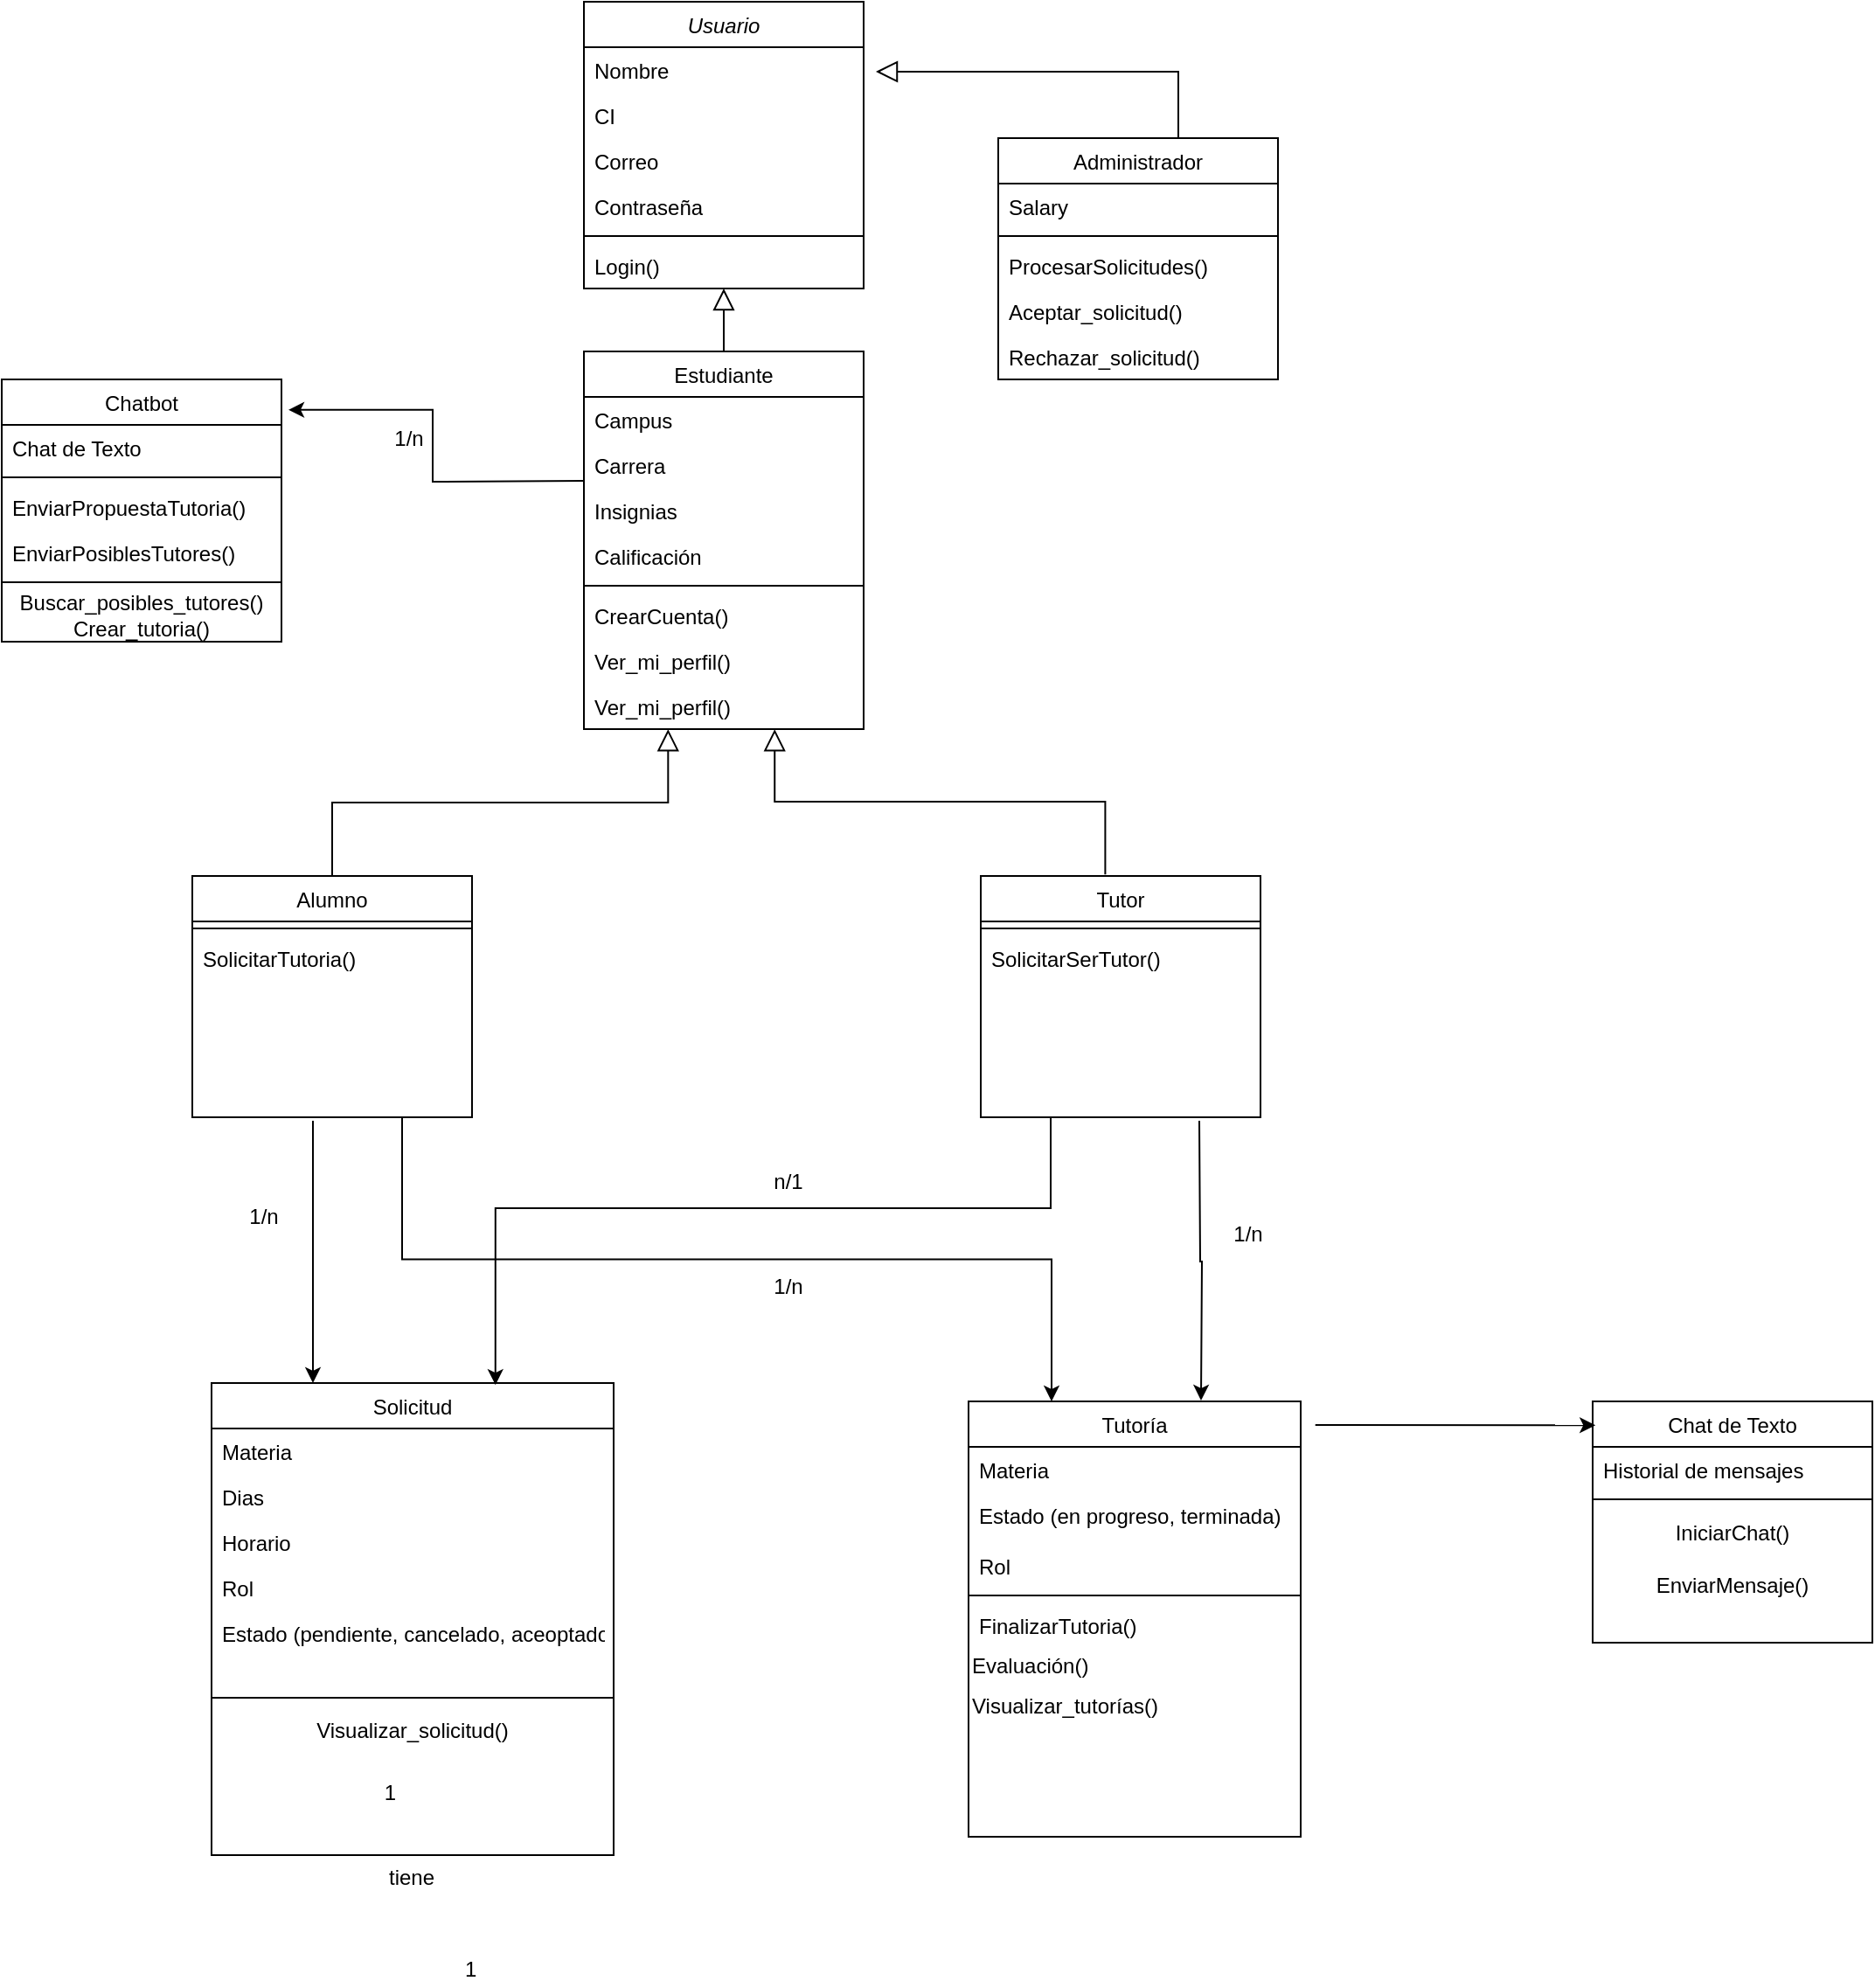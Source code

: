 <mxfile version="22.0.4" type="github">
  <diagram id="C5RBs43oDa-KdzZeNtuy" name="Page-1">
    <mxGraphModel dx="2927" dy="1132" grid="1" gridSize="10" guides="1" tooltips="1" connect="1" arrows="1" fold="1" page="1" pageScale="1" pageWidth="827" pageHeight="1169" math="0" shadow="0">
      <root>
        <mxCell id="WIyWlLk6GJQsqaUBKTNV-0" />
        <mxCell id="WIyWlLk6GJQsqaUBKTNV-1" parent="WIyWlLk6GJQsqaUBKTNV-0" />
        <mxCell id="LoxbZ-BBBxb4CLW1c9WT-0" value="Usuario" style="swimlane;fontStyle=2;align=center;verticalAlign=top;childLayout=stackLayout;horizontal=1;startSize=26;horizontalStack=0;resizeParent=1;resizeLast=0;collapsible=1;marginBottom=0;rounded=0;shadow=0;strokeWidth=1;" vertex="1" parent="WIyWlLk6GJQsqaUBKTNV-1">
          <mxGeometry x="-197" width="160" height="164" as="geometry">
            <mxRectangle x="230" y="140" width="160" height="26" as="alternateBounds" />
          </mxGeometry>
        </mxCell>
        <mxCell id="LoxbZ-BBBxb4CLW1c9WT-1" value="Nombre" style="text;align=left;verticalAlign=top;spacingLeft=4;spacingRight=4;overflow=hidden;rotatable=0;points=[[0,0.5],[1,0.5]];portConstraint=eastwest;" vertex="1" parent="LoxbZ-BBBxb4CLW1c9WT-0">
          <mxGeometry y="26" width="160" height="26" as="geometry" />
        </mxCell>
        <mxCell id="LoxbZ-BBBxb4CLW1c9WT-2" value="CI" style="text;align=left;verticalAlign=top;spacingLeft=4;spacingRight=4;overflow=hidden;rotatable=0;points=[[0,0.5],[1,0.5]];portConstraint=eastwest;rounded=0;shadow=0;html=0;" vertex="1" parent="LoxbZ-BBBxb4CLW1c9WT-0">
          <mxGeometry y="52" width="160" height="26" as="geometry" />
        </mxCell>
        <mxCell id="LoxbZ-BBBxb4CLW1c9WT-3" value="Correo" style="text;align=left;verticalAlign=top;spacingLeft=4;spacingRight=4;overflow=hidden;rotatable=0;points=[[0,0.5],[1,0.5]];portConstraint=eastwest;rounded=0;shadow=0;html=0;" vertex="1" parent="LoxbZ-BBBxb4CLW1c9WT-0">
          <mxGeometry y="78" width="160" height="26" as="geometry" />
        </mxCell>
        <mxCell id="LoxbZ-BBBxb4CLW1c9WT-4" value="Contraseña" style="text;align=left;verticalAlign=top;spacingLeft=4;spacingRight=4;overflow=hidden;rotatable=0;points=[[0,0.5],[1,0.5]];portConstraint=eastwest;rounded=0;shadow=0;html=0;" vertex="1" parent="LoxbZ-BBBxb4CLW1c9WT-0">
          <mxGeometry y="104" width="160" height="26" as="geometry" />
        </mxCell>
        <mxCell id="LoxbZ-BBBxb4CLW1c9WT-5" value="" style="line;html=1;strokeWidth=1;align=left;verticalAlign=middle;spacingTop=-1;spacingLeft=3;spacingRight=3;rotatable=0;labelPosition=right;points=[];portConstraint=eastwest;" vertex="1" parent="LoxbZ-BBBxb4CLW1c9WT-0">
          <mxGeometry y="130" width="160" height="8" as="geometry" />
        </mxCell>
        <mxCell id="LoxbZ-BBBxb4CLW1c9WT-6" value="Login()" style="text;align=left;verticalAlign=top;spacingLeft=4;spacingRight=4;overflow=hidden;rotatable=0;points=[[0,0.5],[1,0.5]];portConstraint=eastwest;rounded=0;shadow=0;html=0;" vertex="1" parent="LoxbZ-BBBxb4CLW1c9WT-0">
          <mxGeometry y="138" width="160" height="26" as="geometry" />
        </mxCell>
        <mxCell id="LoxbZ-BBBxb4CLW1c9WT-7" value="Estudiante" style="swimlane;fontStyle=0;align=center;verticalAlign=top;childLayout=stackLayout;horizontal=1;startSize=26;horizontalStack=0;resizeParent=1;resizeLast=0;collapsible=1;marginBottom=0;rounded=0;shadow=0;strokeWidth=1;" vertex="1" parent="WIyWlLk6GJQsqaUBKTNV-1">
          <mxGeometry x="-197" y="200" width="160" height="216" as="geometry">
            <mxRectangle x="130" y="380" width="160" height="26" as="alternateBounds" />
          </mxGeometry>
        </mxCell>
        <mxCell id="LoxbZ-BBBxb4CLW1c9WT-8" value="Campus" style="text;align=left;verticalAlign=top;spacingLeft=4;spacingRight=4;overflow=hidden;rotatable=0;points=[[0,0.5],[1,0.5]];portConstraint=eastwest;" vertex="1" parent="LoxbZ-BBBxb4CLW1c9WT-7">
          <mxGeometry y="26" width="160" height="26" as="geometry" />
        </mxCell>
        <mxCell id="LoxbZ-BBBxb4CLW1c9WT-9" value="Carrera" style="text;align=left;verticalAlign=top;spacingLeft=4;spacingRight=4;overflow=hidden;rotatable=0;points=[[0,0.5],[1,0.5]];portConstraint=eastwest;rounded=0;shadow=0;html=0;" vertex="1" parent="LoxbZ-BBBxb4CLW1c9WT-7">
          <mxGeometry y="52" width="160" height="26" as="geometry" />
        </mxCell>
        <mxCell id="LoxbZ-BBBxb4CLW1c9WT-10" value="Insignias" style="text;align=left;verticalAlign=top;spacingLeft=4;spacingRight=4;overflow=hidden;rotatable=0;points=[[0,0.5],[1,0.5]];portConstraint=eastwest;rounded=0;shadow=0;html=0;" vertex="1" parent="LoxbZ-BBBxb4CLW1c9WT-7">
          <mxGeometry y="78" width="160" height="26" as="geometry" />
        </mxCell>
        <mxCell id="LoxbZ-BBBxb4CLW1c9WT-11" value="Calificación" style="text;align=left;verticalAlign=top;spacingLeft=4;spacingRight=4;overflow=hidden;rotatable=0;points=[[0,0.5],[1,0.5]];portConstraint=eastwest;rounded=0;shadow=0;html=0;" vertex="1" parent="LoxbZ-BBBxb4CLW1c9WT-7">
          <mxGeometry y="104" width="160" height="26" as="geometry" />
        </mxCell>
        <mxCell id="LoxbZ-BBBxb4CLW1c9WT-12" value="" style="line;html=1;strokeWidth=1;align=left;verticalAlign=middle;spacingTop=-1;spacingLeft=3;spacingRight=3;rotatable=0;labelPosition=right;points=[];portConstraint=eastwest;" vertex="1" parent="LoxbZ-BBBxb4CLW1c9WT-7">
          <mxGeometry y="130" width="160" height="8" as="geometry" />
        </mxCell>
        <mxCell id="LoxbZ-BBBxb4CLW1c9WT-13" value="CrearCuenta()" style="text;align=left;verticalAlign=top;spacingLeft=4;spacingRight=4;overflow=hidden;rotatable=0;points=[[0,0.5],[1,0.5]];portConstraint=eastwest;rounded=0;shadow=0;html=0;" vertex="1" parent="LoxbZ-BBBxb4CLW1c9WT-7">
          <mxGeometry y="138" width="160" height="26" as="geometry" />
        </mxCell>
        <mxCell id="LoxbZ-BBBxb4CLW1c9WT-14" value="Ver_mi_perfil()" style="text;align=left;verticalAlign=top;spacingLeft=4;spacingRight=4;overflow=hidden;rotatable=0;points=[[0,0.5],[1,0.5]];portConstraint=eastwest;rounded=0;shadow=0;html=0;" vertex="1" parent="LoxbZ-BBBxb4CLW1c9WT-7">
          <mxGeometry y="164" width="160" height="26" as="geometry" />
        </mxCell>
        <mxCell id="LoxbZ-BBBxb4CLW1c9WT-15" value="Ver_mi_perfil()" style="text;align=left;verticalAlign=top;spacingLeft=4;spacingRight=4;overflow=hidden;rotatable=0;points=[[0,0.5],[1,0.5]];portConstraint=eastwest;rounded=0;shadow=0;html=0;" vertex="1" parent="LoxbZ-BBBxb4CLW1c9WT-7">
          <mxGeometry y="190" width="160" height="26" as="geometry" />
        </mxCell>
        <mxCell id="LoxbZ-BBBxb4CLW1c9WT-16" value="" style="endArrow=block;endSize=10;endFill=0;shadow=0;strokeWidth=1;rounded=0;edgeStyle=elbowEdgeStyle;elbow=vertical;exitX=0.5;exitY=0;exitDx=0;exitDy=0;" edge="1" parent="WIyWlLk6GJQsqaUBKTNV-1" source="LoxbZ-BBBxb4CLW1c9WT-7" target="LoxbZ-BBBxb4CLW1c9WT-6">
          <mxGeometry width="160" relative="1" as="geometry">
            <mxPoint x="-277" y="340" as="sourcePoint" />
            <mxPoint x="-207" y="148" as="targetPoint" />
          </mxGeometry>
        </mxCell>
        <mxCell id="LoxbZ-BBBxb4CLW1c9WT-17" value="Administrador" style="swimlane;fontStyle=0;align=center;verticalAlign=top;childLayout=stackLayout;horizontal=1;startSize=26;horizontalStack=0;resizeParent=1;resizeLast=0;collapsible=1;marginBottom=0;rounded=0;shadow=0;strokeWidth=1;" vertex="1" parent="WIyWlLk6GJQsqaUBKTNV-1">
          <mxGeometry x="40" y="78" width="160" height="138" as="geometry">
            <mxRectangle x="340" y="380" width="170" height="26" as="alternateBounds" />
          </mxGeometry>
        </mxCell>
        <mxCell id="LoxbZ-BBBxb4CLW1c9WT-18" value="Salary" style="text;align=left;verticalAlign=top;spacingLeft=4;spacingRight=4;overflow=hidden;rotatable=0;points=[[0,0.5],[1,0.5]];portConstraint=eastwest;" vertex="1" parent="LoxbZ-BBBxb4CLW1c9WT-17">
          <mxGeometry y="26" width="160" height="26" as="geometry" />
        </mxCell>
        <mxCell id="LoxbZ-BBBxb4CLW1c9WT-19" value="" style="line;html=1;strokeWidth=1;align=left;verticalAlign=middle;spacingTop=-1;spacingLeft=3;spacingRight=3;rotatable=0;labelPosition=right;points=[];portConstraint=eastwest;" vertex="1" parent="LoxbZ-BBBxb4CLW1c9WT-17">
          <mxGeometry y="52" width="160" height="8" as="geometry" />
        </mxCell>
        <mxCell id="LoxbZ-BBBxb4CLW1c9WT-20" value="ProcesarSolicitudes()" style="text;align=left;verticalAlign=top;spacingLeft=4;spacingRight=4;overflow=hidden;rotatable=0;points=[[0,0.5],[1,0.5]];portConstraint=eastwest;" vertex="1" parent="LoxbZ-BBBxb4CLW1c9WT-17">
          <mxGeometry y="60" width="160" height="26" as="geometry" />
        </mxCell>
        <mxCell id="LoxbZ-BBBxb4CLW1c9WT-21" value="Aceptar_solicitud()" style="text;align=left;verticalAlign=top;spacingLeft=4;spacingRight=4;overflow=hidden;rotatable=0;points=[[0,0.5],[1,0.5]];portConstraint=eastwest;" vertex="1" parent="LoxbZ-BBBxb4CLW1c9WT-17">
          <mxGeometry y="86" width="160" height="26" as="geometry" />
        </mxCell>
        <mxCell id="LoxbZ-BBBxb4CLW1c9WT-22" value="Rechazar_solicitud()" style="text;align=left;verticalAlign=top;spacingLeft=4;spacingRight=4;overflow=hidden;rotatable=0;points=[[0,0.5],[1,0.5]];portConstraint=eastwest;" vertex="1" parent="LoxbZ-BBBxb4CLW1c9WT-17">
          <mxGeometry y="112" width="160" height="26" as="geometry" />
        </mxCell>
        <mxCell id="LoxbZ-BBBxb4CLW1c9WT-23" value="" style="endArrow=block;endSize=10;endFill=0;shadow=0;strokeWidth=1;rounded=0;edgeStyle=elbowEdgeStyle;elbow=vertical;" edge="1" parent="WIyWlLk6GJQsqaUBKTNV-1" source="LoxbZ-BBBxb4CLW1c9WT-17">
          <mxGeometry width="160" relative="1" as="geometry">
            <mxPoint x="-187" y="363" as="sourcePoint" />
            <mxPoint x="-30" y="40" as="targetPoint" />
            <Array as="points">
              <mxPoint x="143" y="40" />
            </Array>
          </mxGeometry>
        </mxCell>
        <mxCell id="LoxbZ-BBBxb4CLW1c9WT-24" value="Alumno" style="swimlane;fontStyle=0;align=center;verticalAlign=top;childLayout=stackLayout;horizontal=1;startSize=26;horizontalStack=0;resizeParent=1;resizeLast=0;collapsible=1;marginBottom=0;rounded=0;shadow=0;strokeWidth=1;" vertex="1" parent="WIyWlLk6GJQsqaUBKTNV-1">
          <mxGeometry x="-421" y="500" width="160" height="138" as="geometry">
            <mxRectangle x="130" y="380" width="160" height="26" as="alternateBounds" />
          </mxGeometry>
        </mxCell>
        <mxCell id="LoxbZ-BBBxb4CLW1c9WT-25" value="" style="line;html=1;strokeWidth=1;align=left;verticalAlign=middle;spacingTop=-1;spacingLeft=3;spacingRight=3;rotatable=0;labelPosition=right;points=[];portConstraint=eastwest;" vertex="1" parent="LoxbZ-BBBxb4CLW1c9WT-24">
          <mxGeometry y="26" width="160" height="8" as="geometry" />
        </mxCell>
        <mxCell id="LoxbZ-BBBxb4CLW1c9WT-26" value="SolicitarTutoria()" style="text;align=left;verticalAlign=top;spacingLeft=4;spacingRight=4;overflow=hidden;rotatable=0;points=[[0,0.5],[1,0.5]];portConstraint=eastwest;fontStyle=0" vertex="1" parent="LoxbZ-BBBxb4CLW1c9WT-24">
          <mxGeometry y="34" width="160" height="26" as="geometry" />
        </mxCell>
        <mxCell id="LoxbZ-BBBxb4CLW1c9WT-28" value="Tutor" style="swimlane;fontStyle=0;align=center;verticalAlign=top;childLayout=stackLayout;horizontal=1;startSize=26;horizontalStack=0;resizeParent=1;resizeLast=0;collapsible=1;marginBottom=0;rounded=0;shadow=0;strokeWidth=1;" vertex="1" parent="WIyWlLk6GJQsqaUBKTNV-1">
          <mxGeometry x="30" y="500" width="160" height="138" as="geometry">
            <mxRectangle x="130" y="380" width="160" height="26" as="alternateBounds" />
          </mxGeometry>
        </mxCell>
        <mxCell id="LoxbZ-BBBxb4CLW1c9WT-29" value="" style="line;html=1;strokeWidth=1;align=left;verticalAlign=middle;spacingTop=-1;spacingLeft=3;spacingRight=3;rotatable=0;labelPosition=right;points=[];portConstraint=eastwest;" vertex="1" parent="LoxbZ-BBBxb4CLW1c9WT-28">
          <mxGeometry y="26" width="160" height="8" as="geometry" />
        </mxCell>
        <mxCell id="LoxbZ-BBBxb4CLW1c9WT-30" value="SolicitarSerTutor()" style="text;align=left;verticalAlign=top;spacingLeft=4;spacingRight=4;overflow=hidden;rotatable=0;points=[[0,0.5],[1,0.5]];portConstraint=eastwest;" vertex="1" parent="LoxbZ-BBBxb4CLW1c9WT-28">
          <mxGeometry y="34" width="160" height="26" as="geometry" />
        </mxCell>
        <mxCell id="LoxbZ-BBBxb4CLW1c9WT-31" value="Tutoría" style="swimlane;fontStyle=0;align=center;verticalAlign=top;childLayout=stackLayout;horizontal=1;startSize=26;horizontalStack=0;resizeParent=1;resizeLast=0;collapsible=1;marginBottom=0;rounded=0;shadow=0;strokeWidth=1;" vertex="1" parent="WIyWlLk6GJQsqaUBKTNV-1">
          <mxGeometry x="23" y="800.5" width="190" height="249" as="geometry">
            <mxRectangle x="340" y="380" width="170" height="26" as="alternateBounds" />
          </mxGeometry>
        </mxCell>
        <mxCell id="LoxbZ-BBBxb4CLW1c9WT-32" value="Materia" style="text;align=left;verticalAlign=top;spacingLeft=4;spacingRight=4;overflow=hidden;rotatable=0;points=[[0,0.5],[1,0.5]];portConstraint=eastwest;" vertex="1" parent="LoxbZ-BBBxb4CLW1c9WT-31">
          <mxGeometry y="26" width="190" height="26" as="geometry" />
        </mxCell>
        <mxCell id="LoxbZ-BBBxb4CLW1c9WT-33" value="Estado (en progreso, terminada)" style="text;align=left;verticalAlign=top;spacingLeft=4;spacingRight=4;overflow=hidden;rotatable=0;points=[[0,0.5],[1,0.5]];portConstraint=eastwest;" vertex="1" parent="LoxbZ-BBBxb4CLW1c9WT-31">
          <mxGeometry y="52" width="190" height="29" as="geometry" />
        </mxCell>
        <mxCell id="LoxbZ-BBBxb4CLW1c9WT-34" value="Rol" style="text;align=left;verticalAlign=top;spacingLeft=4;spacingRight=4;overflow=hidden;rotatable=0;points=[[0,0.5],[1,0.5]];portConstraint=eastwest;" vertex="1" parent="LoxbZ-BBBxb4CLW1c9WT-31">
          <mxGeometry y="81" width="190" height="26" as="geometry" />
        </mxCell>
        <mxCell id="LoxbZ-BBBxb4CLW1c9WT-35" value="" style="line;html=1;strokeWidth=1;align=left;verticalAlign=middle;spacingTop=-1;spacingLeft=3;spacingRight=3;rotatable=0;labelPosition=right;points=[];portConstraint=eastwest;" vertex="1" parent="LoxbZ-BBBxb4CLW1c9WT-31">
          <mxGeometry y="107" width="190" height="8" as="geometry" />
        </mxCell>
        <mxCell id="LoxbZ-BBBxb4CLW1c9WT-36" value="FinalizarTutoria()" style="text;align=left;verticalAlign=top;spacingLeft=4;spacingRight=4;overflow=hidden;rotatable=0;points=[[0,0.5],[1,0.5]];portConstraint=eastwest;" vertex="1" parent="LoxbZ-BBBxb4CLW1c9WT-31">
          <mxGeometry y="115" width="190" height="22" as="geometry" />
        </mxCell>
        <mxCell id="LoxbZ-BBBxb4CLW1c9WT-37" value="&lt;span style=&quot;color: rgb(0, 0, 0); font-family: Helvetica; font-size: 12px; font-style: normal; font-variant-ligatures: normal; font-variant-caps: normal; font-weight: 400; letter-spacing: normal; orphans: 2; text-align: center; text-indent: 0px; text-transform: none; widows: 2; word-spacing: 0px; -webkit-text-stroke-width: 0px; background-color: rgb(255, 255, 255); text-decoration-thickness: initial; text-decoration-style: initial; text-decoration-color: initial; float: none; display: inline !important;&quot;&gt;Evaluación()&lt;/span&gt;" style="text;whiteSpace=wrap;html=1;" vertex="1" parent="LoxbZ-BBBxb4CLW1c9WT-31">
          <mxGeometry y="137" width="190" height="23" as="geometry" />
        </mxCell>
        <mxCell id="LoxbZ-BBBxb4CLW1c9WT-38" value="Visualizar_tutorías()" style="text;whiteSpace=wrap;html=1;" vertex="1" parent="LoxbZ-BBBxb4CLW1c9WT-31">
          <mxGeometry y="160" width="190" height="20" as="geometry" />
        </mxCell>
        <mxCell id="LoxbZ-BBBxb4CLW1c9WT-39" value="" style="endArrow=block;endSize=10;endFill=0;shadow=0;strokeWidth=1;rounded=0;edgeStyle=elbowEdgeStyle;elbow=vertical;exitX=0.5;exitY=0;exitDx=0;exitDy=0;entryX=0.301;entryY=1.003;entryDx=0;entryDy=0;entryPerimeter=0;" edge="1" parent="WIyWlLk6GJQsqaUBKTNV-1" source="LoxbZ-BBBxb4CLW1c9WT-24" target="LoxbZ-BBBxb4CLW1c9WT-15">
          <mxGeometry width="160" relative="1" as="geometry">
            <mxPoint x="-349" y="408" as="sourcePoint" />
            <mxPoint x="-166" y="413" as="targetPoint" />
            <Array as="points" />
          </mxGeometry>
        </mxCell>
        <mxCell id="LoxbZ-BBBxb4CLW1c9WT-40" value="" style="endArrow=block;endSize=10;endFill=0;shadow=0;strokeWidth=1;rounded=0;edgeStyle=elbowEdgeStyle;elbow=vertical;exitX=0.445;exitY=-0.006;exitDx=0;exitDy=0;exitPerimeter=0;entryX=0.682;entryY=1.003;entryDx=0;entryDy=0;entryPerimeter=0;" edge="1" parent="WIyWlLk6GJQsqaUBKTNV-1" source="LoxbZ-BBBxb4CLW1c9WT-28" target="LoxbZ-BBBxb4CLW1c9WT-15">
          <mxGeometry width="160" relative="1" as="geometry">
            <mxPoint x="-257" y="410" as="sourcePoint" />
            <mxPoint x="-207" y="360" as="targetPoint" />
          </mxGeometry>
        </mxCell>
        <mxCell id="LoxbZ-BBBxb4CLW1c9WT-41" value="Chatbot" style="swimlane;fontStyle=0;align=center;verticalAlign=top;childLayout=stackLayout;horizontal=1;startSize=26;horizontalStack=0;resizeParent=1;resizeLast=0;collapsible=1;marginBottom=0;rounded=0;shadow=0;strokeWidth=1;" vertex="1" parent="WIyWlLk6GJQsqaUBKTNV-1">
          <mxGeometry x="-530" y="216" width="160" height="150" as="geometry">
            <mxRectangle x="340" y="380" width="170" height="26" as="alternateBounds" />
          </mxGeometry>
        </mxCell>
        <mxCell id="LoxbZ-BBBxb4CLW1c9WT-42" value="Chat de Texto" style="text;align=left;verticalAlign=top;spacingLeft=4;spacingRight=4;overflow=hidden;rotatable=0;points=[[0,0.5],[1,0.5]];portConstraint=eastwest;" vertex="1" parent="LoxbZ-BBBxb4CLW1c9WT-41">
          <mxGeometry y="26" width="160" height="26" as="geometry" />
        </mxCell>
        <mxCell id="LoxbZ-BBBxb4CLW1c9WT-43" value="" style="line;html=1;strokeWidth=1;align=left;verticalAlign=middle;spacingTop=-1;spacingLeft=3;spacingRight=3;rotatable=0;labelPosition=right;points=[];portConstraint=eastwest;" vertex="1" parent="LoxbZ-BBBxb4CLW1c9WT-41">
          <mxGeometry y="52" width="160" height="8" as="geometry" />
        </mxCell>
        <mxCell id="LoxbZ-BBBxb4CLW1c9WT-44" value="EnviarPropuestaTutoria()" style="text;align=left;verticalAlign=top;spacingLeft=4;spacingRight=4;overflow=hidden;rotatable=0;points=[[0,0.5],[1,0.5]];portConstraint=eastwest;" vertex="1" parent="LoxbZ-BBBxb4CLW1c9WT-41">
          <mxGeometry y="60" width="160" height="26" as="geometry" />
        </mxCell>
        <mxCell id="LoxbZ-BBBxb4CLW1c9WT-45" value="EnviarPosiblesTutores()" style="text;align=left;verticalAlign=top;spacingLeft=4;spacingRight=4;overflow=hidden;rotatable=0;points=[[0,0.5],[1,0.5]];portConstraint=eastwest;" vertex="1" parent="LoxbZ-BBBxb4CLW1c9WT-41">
          <mxGeometry y="86" width="160" height="26" as="geometry" />
        </mxCell>
        <mxCell id="LoxbZ-BBBxb4CLW1c9WT-46" value="" style="line;html=1;strokeWidth=1;align=left;verticalAlign=middle;spacingTop=-1;spacingLeft=3;spacingRight=3;rotatable=0;labelPosition=right;points=[];portConstraint=eastwest;" vertex="1" parent="LoxbZ-BBBxb4CLW1c9WT-41">
          <mxGeometry y="112" width="160" height="8" as="geometry" />
        </mxCell>
        <mxCell id="LoxbZ-BBBxb4CLW1c9WT-47" value="Buscar_posibles_tutores()&lt;br&gt;Crear_tutoria()" style="text;html=1;strokeColor=none;fillColor=none;align=center;verticalAlign=middle;whiteSpace=wrap;rounded=0;" vertex="1" parent="LoxbZ-BBBxb4CLW1c9WT-41">
          <mxGeometry y="120" width="160" height="30" as="geometry" />
        </mxCell>
        <mxCell id="LoxbZ-BBBxb4CLW1c9WT-48" value="Chat de Texto" style="swimlane;fontStyle=0;align=center;verticalAlign=top;childLayout=stackLayout;horizontal=1;startSize=26;horizontalStack=0;resizeParent=1;resizeLast=0;collapsible=1;marginBottom=0;rounded=0;shadow=0;strokeWidth=1;" vertex="1" parent="WIyWlLk6GJQsqaUBKTNV-1">
          <mxGeometry x="380" y="800.5" width="160" height="138" as="geometry">
            <mxRectangle x="340" y="380" width="170" height="26" as="alternateBounds" />
          </mxGeometry>
        </mxCell>
        <mxCell id="LoxbZ-BBBxb4CLW1c9WT-49" value="Historial de mensajes" style="text;align=left;verticalAlign=top;spacingLeft=4;spacingRight=4;overflow=hidden;rotatable=0;points=[[0,0.5],[1,0.5]];portConstraint=eastwest;" vertex="1" parent="LoxbZ-BBBxb4CLW1c9WT-48">
          <mxGeometry y="26" width="160" height="26" as="geometry" />
        </mxCell>
        <mxCell id="LoxbZ-BBBxb4CLW1c9WT-50" value="" style="line;html=1;strokeWidth=1;align=left;verticalAlign=middle;spacingTop=-1;spacingLeft=3;spacingRight=3;rotatable=0;labelPosition=right;points=[];portConstraint=eastwest;" vertex="1" parent="LoxbZ-BBBxb4CLW1c9WT-48">
          <mxGeometry y="52" width="160" height="8" as="geometry" />
        </mxCell>
        <mxCell id="LoxbZ-BBBxb4CLW1c9WT-51" value="IniciarChat()" style="text;html=1;strokeColor=none;fillColor=none;align=center;verticalAlign=middle;whiteSpace=wrap;rounded=0;" vertex="1" parent="LoxbZ-BBBxb4CLW1c9WT-48">
          <mxGeometry y="60" width="160" height="30" as="geometry" />
        </mxCell>
        <mxCell id="LoxbZ-BBBxb4CLW1c9WT-52" value="EnviarMensaje()" style="text;html=1;strokeColor=none;fillColor=none;align=center;verticalAlign=middle;whiteSpace=wrap;rounded=0;" vertex="1" parent="LoxbZ-BBBxb4CLW1c9WT-48">
          <mxGeometry y="90" width="160" height="30" as="geometry" />
        </mxCell>
        <mxCell id="LoxbZ-BBBxb4CLW1c9WT-53" value="" style="endArrow=classic;html=1;rounded=0;exitX=1.044;exitY=0.054;exitDx=0;exitDy=0;entryX=0.01;entryY=0.099;entryDx=0;entryDy=0;entryPerimeter=0;exitPerimeter=0;" edge="1" parent="WIyWlLk6GJQsqaUBKTNV-1" source="LoxbZ-BBBxb4CLW1c9WT-31" target="LoxbZ-BBBxb4CLW1c9WT-48">
          <mxGeometry width="50" height="50" relative="1" as="geometry">
            <mxPoint x="193" y="914" as="sourcePoint" />
            <mxPoint x="243" y="864" as="targetPoint" />
          </mxGeometry>
        </mxCell>
        <mxCell id="LoxbZ-BBBxb4CLW1c9WT-54" value="Solicitud" style="swimlane;fontStyle=0;align=center;verticalAlign=top;childLayout=stackLayout;horizontal=1;startSize=26;horizontalStack=0;resizeParent=1;resizeLast=0;collapsible=1;marginBottom=0;rounded=0;shadow=0;strokeWidth=1;" vertex="1" parent="WIyWlLk6GJQsqaUBKTNV-1">
          <mxGeometry x="-410" y="790" width="230" height="270" as="geometry">
            <mxRectangle x="340" y="380" width="170" height="26" as="alternateBounds" />
          </mxGeometry>
        </mxCell>
        <mxCell id="LoxbZ-BBBxb4CLW1c9WT-55" value="Materia" style="text;align=left;verticalAlign=top;spacingLeft=4;spacingRight=4;overflow=hidden;rotatable=0;points=[[0,0.5],[1,0.5]];portConstraint=eastwest;" vertex="1" parent="LoxbZ-BBBxb4CLW1c9WT-54">
          <mxGeometry y="26" width="230" height="26" as="geometry" />
        </mxCell>
        <mxCell id="LoxbZ-BBBxb4CLW1c9WT-56" value="Dias" style="text;align=left;verticalAlign=top;spacingLeft=4;spacingRight=4;overflow=hidden;rotatable=0;points=[[0,0.5],[1,0.5]];portConstraint=eastwest;" vertex="1" parent="LoxbZ-BBBxb4CLW1c9WT-54">
          <mxGeometry y="52" width="230" height="26" as="geometry" />
        </mxCell>
        <mxCell id="LoxbZ-BBBxb4CLW1c9WT-57" value="Horario" style="text;align=left;verticalAlign=top;spacingLeft=4;spacingRight=4;overflow=hidden;rotatable=0;points=[[0,0.5],[1,0.5]];portConstraint=eastwest;" vertex="1" parent="LoxbZ-BBBxb4CLW1c9WT-54">
          <mxGeometry y="78" width="230" height="26" as="geometry" />
        </mxCell>
        <mxCell id="LoxbZ-BBBxb4CLW1c9WT-58" value="Rol" style="text;align=left;verticalAlign=top;spacingLeft=4;spacingRight=4;overflow=hidden;rotatable=0;points=[[0,0.5],[1,0.5]];portConstraint=eastwest;" vertex="1" parent="LoxbZ-BBBxb4CLW1c9WT-54">
          <mxGeometry y="104" width="230" height="26" as="geometry" />
        </mxCell>
        <mxCell id="LoxbZ-BBBxb4CLW1c9WT-59" value="Estado (pendiente, cancelado, aceoptado)" style="text;align=left;verticalAlign=top;spacingLeft=4;spacingRight=4;overflow=hidden;rotatable=0;points=[[0,0.5],[1,0.5]];portConstraint=eastwest;" vertex="1" parent="LoxbZ-BBBxb4CLW1c9WT-54">
          <mxGeometry y="130" width="230" height="46" as="geometry" />
        </mxCell>
        <mxCell id="LoxbZ-BBBxb4CLW1c9WT-60" value="" style="line;html=1;strokeWidth=1;align=left;verticalAlign=middle;spacingTop=-1;spacingLeft=3;spacingRight=3;rotatable=0;labelPosition=right;points=[];portConstraint=eastwest;" vertex="1" parent="LoxbZ-BBBxb4CLW1c9WT-54">
          <mxGeometry y="176" width="230" height="8" as="geometry" />
        </mxCell>
        <mxCell id="LoxbZ-BBBxb4CLW1c9WT-61" value="Visualizar_solicitud()" style="text;html=1;strokeColor=none;fillColor=none;align=center;verticalAlign=middle;whiteSpace=wrap;rounded=0;" vertex="1" parent="LoxbZ-BBBxb4CLW1c9WT-54">
          <mxGeometry y="184" width="230" height="30" as="geometry" />
        </mxCell>
        <mxCell id="LoxbZ-BBBxb4CLW1c9WT-62" style="edgeStyle=orthogonalEdgeStyle;rounded=0;orthogonalLoop=1;jettySize=auto;html=1;exitX=0.25;exitY=1;exitDx=0;exitDy=0;entryX=0.706;entryY=0.004;entryDx=0;entryDy=0;entryPerimeter=0;" edge="1" parent="WIyWlLk6GJQsqaUBKTNV-1" source="LoxbZ-BBBxb4CLW1c9WT-28" target="LoxbZ-BBBxb4CLW1c9WT-54">
          <mxGeometry relative="1" as="geometry">
            <Array as="points">
              <mxPoint x="70" y="690" />
              <mxPoint x="-248" y="690" />
            </Array>
          </mxGeometry>
        </mxCell>
        <mxCell id="LoxbZ-BBBxb4CLW1c9WT-63" value="1" style="resizable=0;align=left;verticalAlign=bottom;labelBackgroundColor=none;fontSize=12;" connectable="0" vertex="1" parent="WIyWlLk6GJQsqaUBKTNV-1">
          <mxGeometry x="-267" y="1134.001" as="geometry" />
        </mxCell>
        <mxCell id="LoxbZ-BBBxb4CLW1c9WT-64" value="tiene" style="text;html=1;resizable=0;points=[];;align=center;verticalAlign=middle;labelBackgroundColor=none;rounded=0;shadow=0;strokeWidth=1;fontSize=12;" vertex="1" connectable="0" parent="WIyWlLk6GJQsqaUBKTNV-1">
          <mxGeometry x="-296.001" y="1031.001" as="geometry">
            <mxPoint y="42" as="offset" />
          </mxGeometry>
        </mxCell>
        <mxCell id="LoxbZ-BBBxb4CLW1c9WT-65" value="1" style="resizable=0;align=right;verticalAlign=bottom;labelBackgroundColor=none;fontSize=12;" connectable="0" vertex="1" parent="WIyWlLk6GJQsqaUBKTNV-1">
          <mxGeometry x="200.998" y="910.001" as="geometry">
            <mxPoint x="-504" y="123" as="offset" />
          </mxGeometry>
        </mxCell>
        <mxCell id="LoxbZ-BBBxb4CLW1c9WT-69" style="edgeStyle=orthogonalEdgeStyle;rounded=0;orthogonalLoop=1;jettySize=auto;html=1;exitX=0.75;exitY=1;exitDx=0;exitDy=0;entryX=0.25;entryY=0;entryDx=0;entryDy=0;" edge="1" parent="WIyWlLk6GJQsqaUBKTNV-1" source="LoxbZ-BBBxb4CLW1c9WT-24" target="LoxbZ-BBBxb4CLW1c9WT-31">
          <mxGeometry relative="1" as="geometry">
            <mxPoint x="-205" y="598" as="sourcePoint" />
            <mxPoint x="-156" y="622" as="targetPoint" />
          </mxGeometry>
        </mxCell>
        <mxCell id="LoxbZ-BBBxb4CLW1c9WT-70" style="edgeStyle=orthogonalEdgeStyle;rounded=0;orthogonalLoop=1;jettySize=auto;html=1;" edge="1" parent="WIyWlLk6GJQsqaUBKTNV-1">
          <mxGeometry relative="1" as="geometry">
            <mxPoint x="155" y="640" as="sourcePoint" />
            <mxPoint x="156" y="800" as="targetPoint" />
          </mxGeometry>
        </mxCell>
        <mxCell id="LoxbZ-BBBxb4CLW1c9WT-71" value="n/1" style="text;html=1;strokeColor=none;fillColor=none;align=center;verticalAlign=middle;whiteSpace=wrap;rounded=0;" vertex="1" parent="WIyWlLk6GJQsqaUBKTNV-1">
          <mxGeometry x="-110" y="660" width="60" height="30" as="geometry" />
        </mxCell>
        <mxCell id="LoxbZ-BBBxb4CLW1c9WT-72" value="1/n" style="text;html=1;strokeColor=none;fillColor=none;align=center;verticalAlign=middle;whiteSpace=wrap;rounded=0;" vertex="1" parent="WIyWlLk6GJQsqaUBKTNV-1">
          <mxGeometry x="-110" y="720" width="60" height="30" as="geometry" />
        </mxCell>
        <mxCell id="LoxbZ-BBBxb4CLW1c9WT-74" style="edgeStyle=orthogonalEdgeStyle;rounded=0;orthogonalLoop=1;jettySize=auto;html=1;entryX=1.025;entryY=0.116;entryDx=0;entryDy=0;entryPerimeter=0;" edge="1" parent="WIyWlLk6GJQsqaUBKTNV-1" target="LoxbZ-BBBxb4CLW1c9WT-41">
          <mxGeometry relative="1" as="geometry">
            <mxPoint x="-197" y="274" as="sourcePoint" />
            <mxPoint x="-568" y="274" as="targetPoint" />
          </mxGeometry>
        </mxCell>
        <mxCell id="LoxbZ-BBBxb4CLW1c9WT-75" value="1/n" style="text;html=1;strokeColor=none;fillColor=none;align=center;verticalAlign=middle;whiteSpace=wrap;rounded=0;" vertex="1" parent="WIyWlLk6GJQsqaUBKTNV-1">
          <mxGeometry x="-327" y="235" width="60" height="30" as="geometry" />
        </mxCell>
        <mxCell id="LoxbZ-BBBxb4CLW1c9WT-27" style="edgeStyle=orthogonalEdgeStyle;rounded=0;orthogonalLoop=1;jettySize=auto;html=1;" edge="1" parent="WIyWlLk6GJQsqaUBKTNV-1">
          <mxGeometry relative="1" as="geometry">
            <mxPoint x="-352" y="640" as="sourcePoint" />
            <mxPoint x="-352" y="790" as="targetPoint" />
          </mxGeometry>
        </mxCell>
        <mxCell id="LoxbZ-BBBxb4CLW1c9WT-78" value="1/n" style="text;html=1;strokeColor=none;fillColor=none;align=center;verticalAlign=middle;whiteSpace=wrap;rounded=0;" vertex="1" parent="WIyWlLk6GJQsqaUBKTNV-1">
          <mxGeometry x="153" y="690" width="60" height="30" as="geometry" />
        </mxCell>
        <mxCell id="LoxbZ-BBBxb4CLW1c9WT-79" value="1/n" style="text;html=1;strokeColor=none;fillColor=none;align=center;verticalAlign=middle;whiteSpace=wrap;rounded=0;" vertex="1" parent="WIyWlLk6GJQsqaUBKTNV-1">
          <mxGeometry x="-410" y="680" width="60" height="30" as="geometry" />
        </mxCell>
      </root>
    </mxGraphModel>
  </diagram>
</mxfile>
